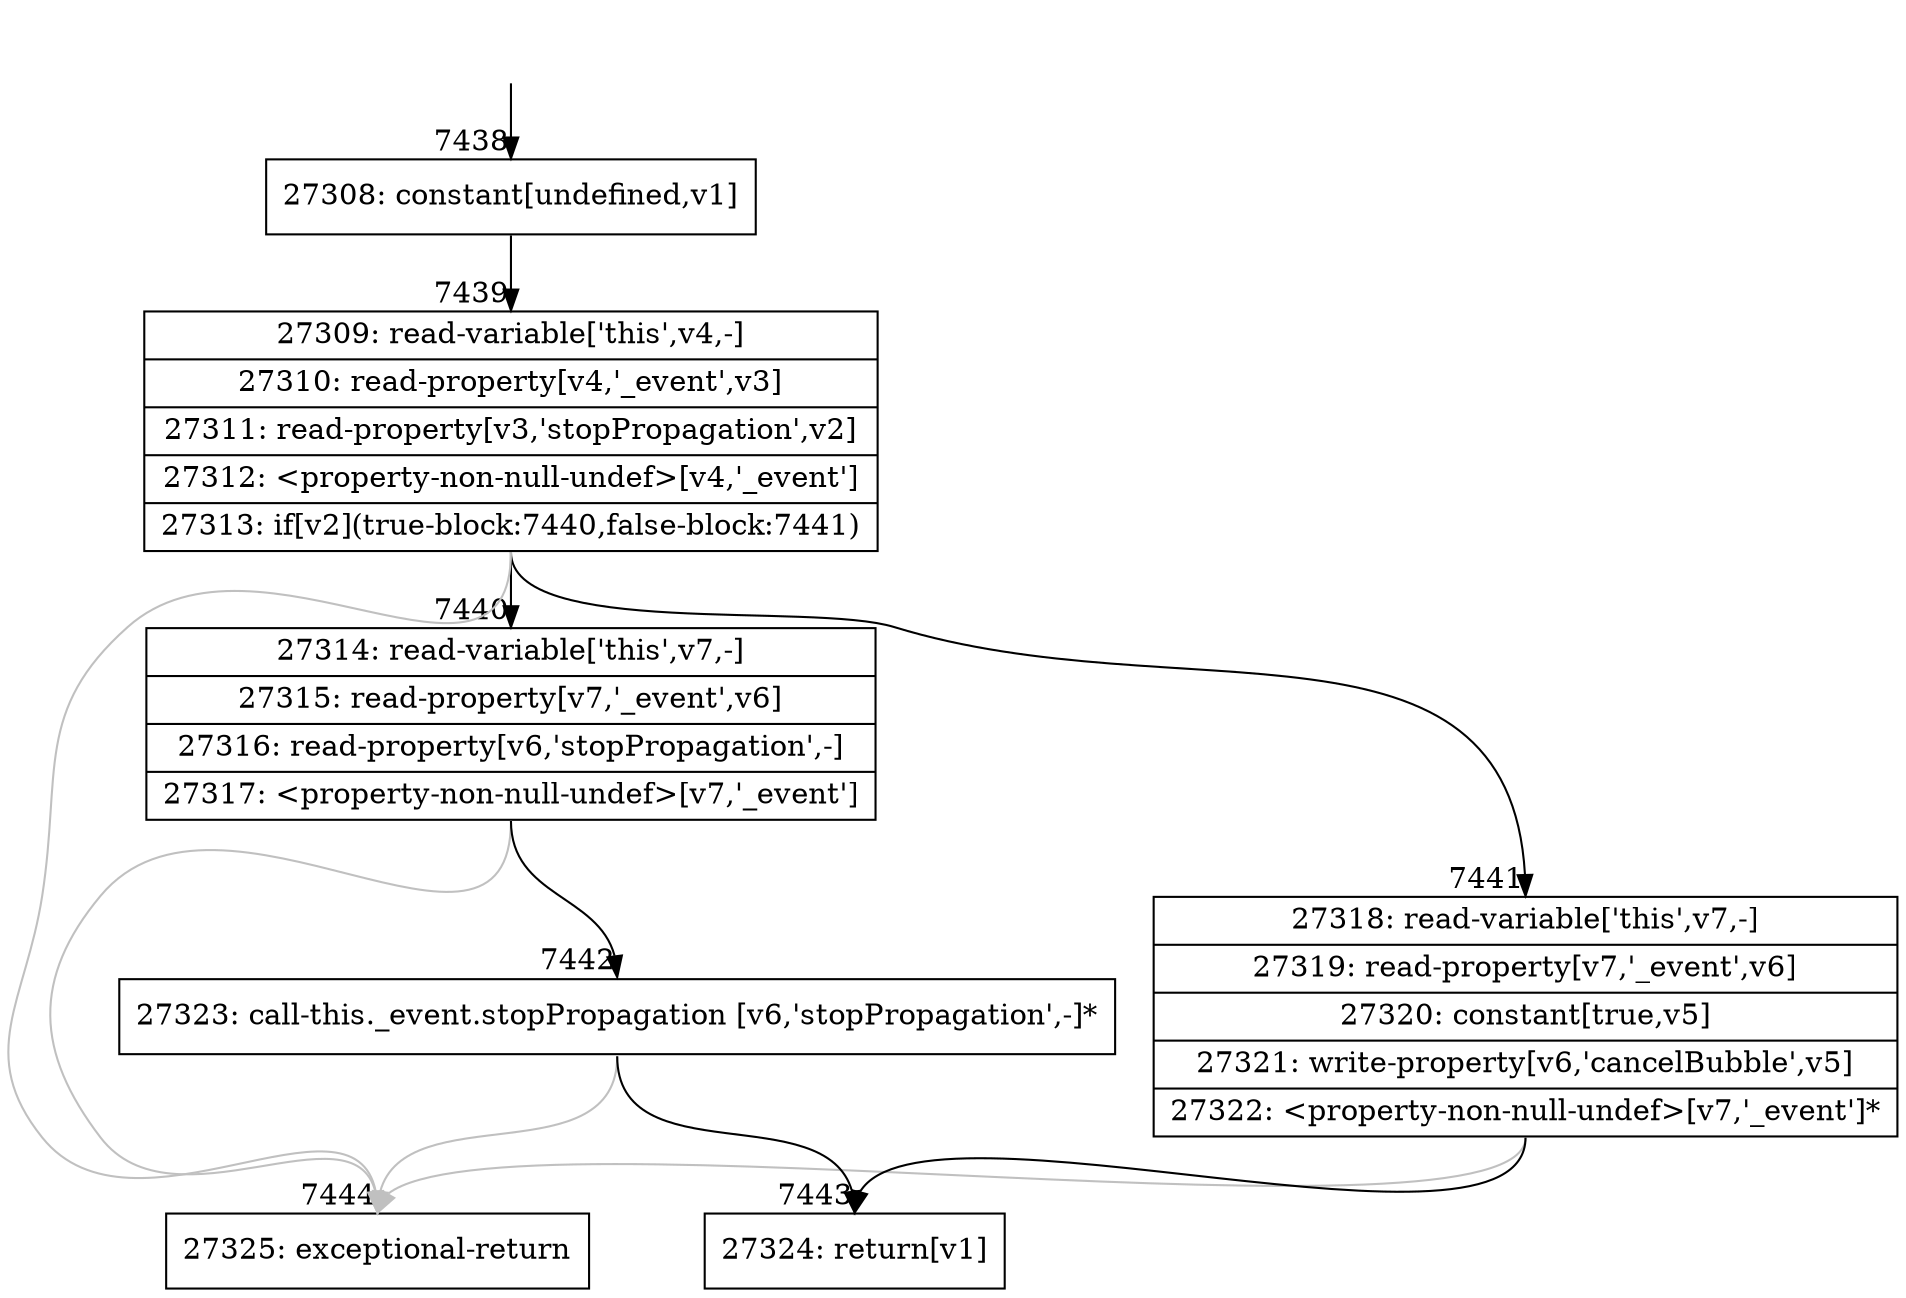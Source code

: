 digraph {
rankdir="TD"
BB_entry487[shape=none,label=""];
BB_entry487 -> BB7438 [tailport=s, headport=n, headlabel="    7438"]
BB7438 [shape=record label="{27308: constant[undefined,v1]}" ] 
BB7438 -> BB7439 [tailport=s, headport=n, headlabel="      7439"]
BB7439 [shape=record label="{27309: read-variable['this',v4,-]|27310: read-property[v4,'_event',v3]|27311: read-property[v3,'stopPropagation',v2]|27312: \<property-non-null-undef\>[v4,'_event']|27313: if[v2](true-block:7440,false-block:7441)}" ] 
BB7439 -> BB7440 [tailport=s, headport=n, headlabel="      7440"]
BB7439 -> BB7441 [tailport=s, headport=n, headlabel="      7441"]
BB7439 -> BB7444 [tailport=s, headport=n, color=gray, headlabel="      7444"]
BB7440 [shape=record label="{27314: read-variable['this',v7,-]|27315: read-property[v7,'_event',v6]|27316: read-property[v6,'stopPropagation',-]|27317: \<property-non-null-undef\>[v7,'_event']}" ] 
BB7440 -> BB7442 [tailport=s, headport=n, headlabel="      7442"]
BB7440 -> BB7444 [tailport=s, headport=n, color=gray]
BB7441 [shape=record label="{27318: read-variable['this',v7,-]|27319: read-property[v7,'_event',v6]|27320: constant[true,v5]|27321: write-property[v6,'cancelBubble',v5]|27322: \<property-non-null-undef\>[v7,'_event']*}" ] 
BB7441 -> BB7443 [tailport=s, headport=n, headlabel="      7443"]
BB7441 -> BB7444 [tailport=s, headport=n, color=gray]
BB7442 [shape=record label="{27323: call-this._event.stopPropagation [v6,'stopPropagation',-]*}" ] 
BB7442 -> BB7443 [tailport=s, headport=n]
BB7442 -> BB7444 [tailport=s, headport=n, color=gray]
BB7443 [shape=record label="{27324: return[v1]}" ] 
BB7444 [shape=record label="{27325: exceptional-return}" ] 
//#$~ 5246
}
